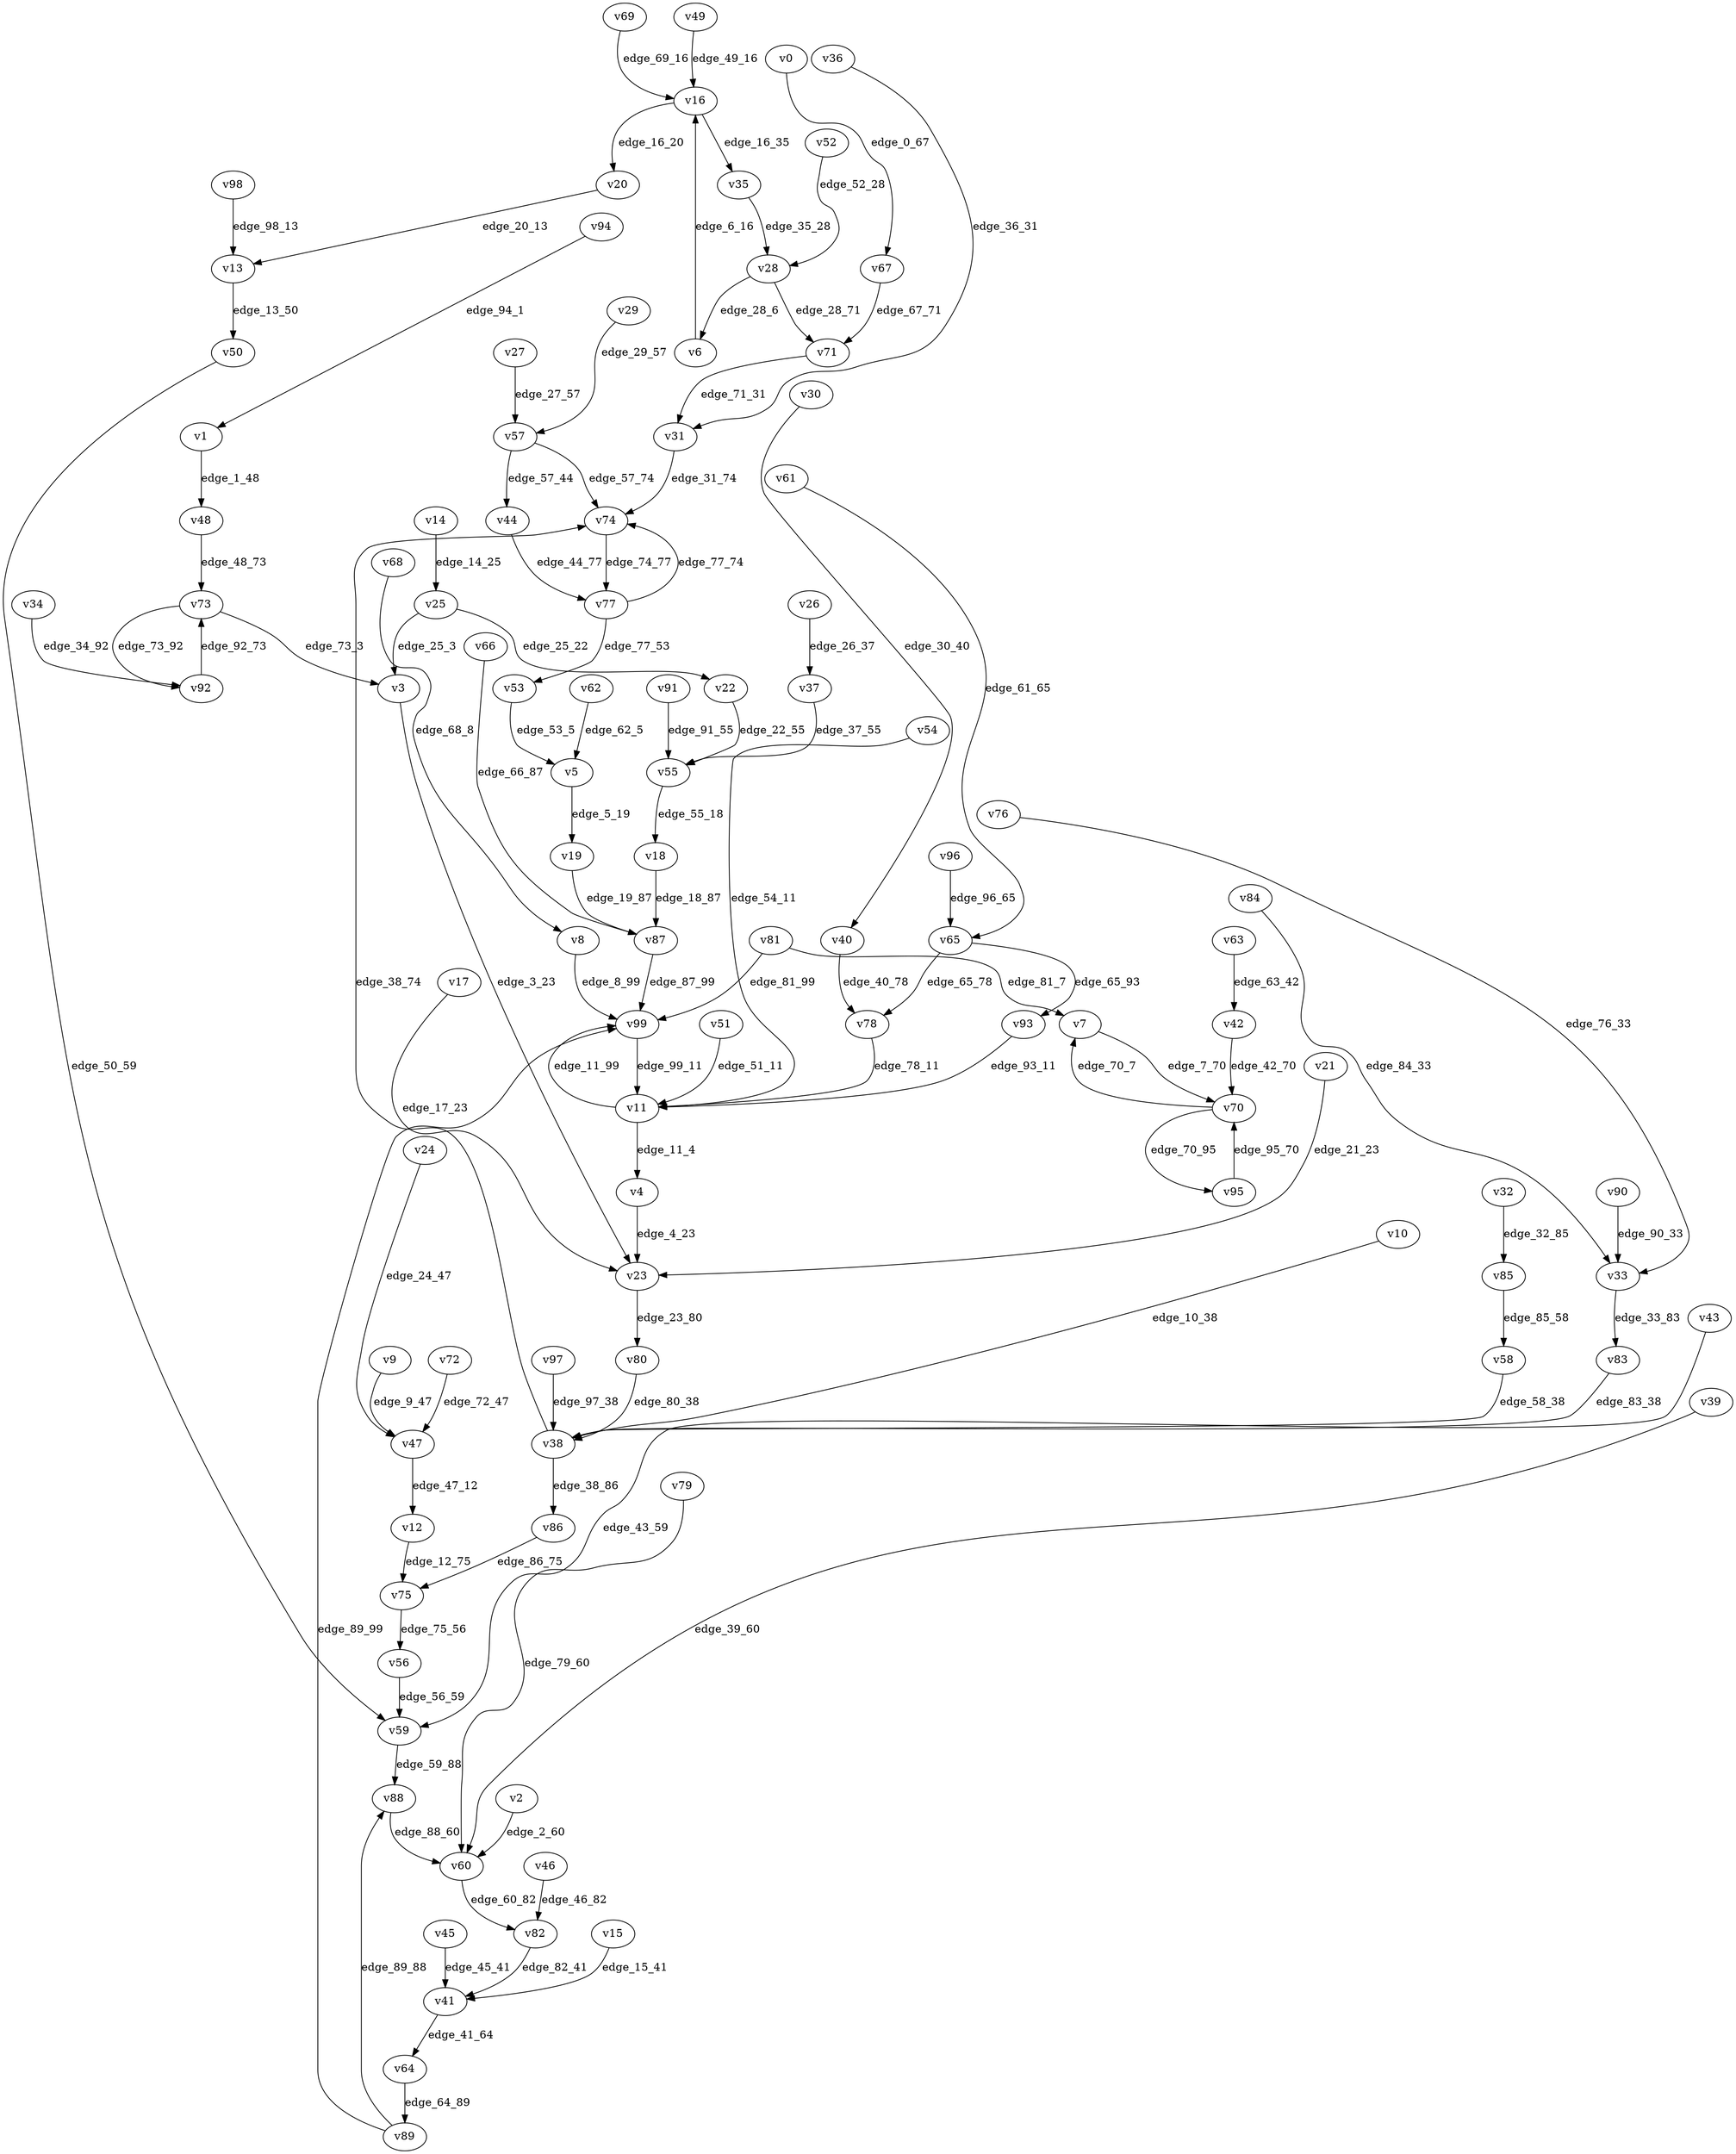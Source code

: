 digraph G {
    // Stochastic discounted game

    v0 [name="v0", player=1];
    v1 [name="v1", player=-1];
    v2 [name="v2", player=1];
    v3 [name="v3", player=1];
    v4 [name="v4", player=0];
    v5 [name="v5", player=-1];
    v6 [name="v6", player=0];
    v7 [name="v7", player=0];
    v8 [name="v8", player=-1];
    v9 [name="v9", player=0];
    v10 [name="v10", player=0];
    v11 [name="v11", player=-1];
    v12 [name="v12", player=1];
    v13 [name="v13", player=-1];
    v14 [name="v14", player=0];
    v15 [name="v15", player=1];
    v16 [name="v16", player=-1];
    v17 [name="v17", player=1];
    v18 [name="v18", player=0];
    v19 [name="v19", player=0];
    v20 [name="v20", player=1];
    v21 [name="v21", player=1];
    v22 [name="v22", player=1];
    v23 [name="v23", player=-1];
    v24 [name="v24", player=1];
    v25 [name="v25", player=-1];
    v26 [name="v26", player=-1];
    v27 [name="v27", player=1];
    v28 [name="v28", player=-1];
    v29 [name="v29", player=1];
    v30 [name="v30", player=0];
    v31 [name="v31", player=-1];
    v32 [name="v32", player=0];
    v33 [name="v33", player=-1];
    v34 [name="v34", player=-1];
    v35 [name="v35", player=1];
    v36 [name="v36", player=1];
    v37 [name="v37", player=0];
    v38 [name="v38", player=-1];
    v39 [name="v39", player=1];
    v40 [name="v40", player=-1];
    v41 [name="v41", player=-1];
    v42 [name="v42", player=0];
    v43 [name="v43", player=0];
    v44 [name="v44", player=1];
    v45 [name="v45", player=0];
    v46 [name="v46", player=-1];
    v47 [name="v47", player=-1];
    v48 [name="v48", player=0];
    v49 [name="v49", player=1];
    v50 [name="v50", player=1];
    v51 [name="v51", player=1];
    v52 [name="v52", player=0];
    v53 [name="v53", player=1];
    v54 [name="v54", player=0];
    v55 [name="v55", player=-1];
    v56 [name="v56", player=1];
    v57 [name="v57", player=-1];
    v58 [name="v58", player=0];
    v59 [name="v59", player=-1];
    v60 [name="v60", player=-1];
    v61 [name="v61", player=0];
    v62 [name="v62", player=1];
    v63 [name="v63", player=-1];
    v64 [name="v64", player=1];
    v65 [name="v65", player=-1];
    v66 [name="v66", player=1];
    v67 [name="v67", player=-1];
    v68 [name="v68", player=0];
    v69 [name="v69", player=1];
    v70 [name="v70", player=-1];
    v71 [name="v71", player=1];
    v72 [name="v72", player=0];
    v73 [name="v73", player=-1];
    v74 [name="v74", player=1];
    v75 [name="v75", player=-1];
    v76 [name="v76", player=0];
    v77 [name="v77", player=-1];
    v78 [name="v78", player=1];
    v79 [name="v79", player=1];
    v80 [name="v80", player=0];
    v81 [name="v81", player=-1];
    v82 [name="v82", player=0];
    v83 [name="v83", player=0];
    v84 [name="v84", player=0];
    v85 [name="v85", player=-1];
    v86 [name="v86", player=1];
    v87 [name="v87", player=-1];
    v88 [name="v88", player=1];
    v89 [name="v89", player=-1];
    v90 [name="v90", player=0];
    v91 [name="v91", player=0];
    v92 [name="v92", player=0];
    v93 [name="v93", player=1];
    v94 [name="v94", player=0];
    v95 [name="v95", player=0];
    v96 [name="v96", player=1];
    v97 [name="v97", player=1];
    v98 [name="v98", player=0];
    v99 [name="v99", player=0];

    v0 -> v67 [label="edge_0_67", weight=-3.262198, discount=0.687486];
    v1 -> v48 [label="edge_1_48", probability=1.000000];
    v2 -> v60 [label="edge_2_60", weight=3.239286, discount=0.722558];
    v3 -> v23 [label="edge_3_23", weight=-7.819536, discount=0.515596];
    v4 -> v23 [label="edge_4_23", weight=7.213582, discount=0.134563];
    v5 -> v19 [label="edge_5_19", probability=1.000000];
    v6 -> v16 [label="edge_6_16", weight=2.576987, discount=0.663905];
    v7 -> v70 [label="edge_7_70", weight=-5.916191, discount=0.266460];
    v8 -> v99 [label="edge_8_99", probability=1.000000];
    v9 -> v47 [label="edge_9_47", weight=2.510201, discount=0.509052];
    v10 -> v38 [label="edge_10_38", weight=-8.638570, discount=0.364236];
    v11 -> v99 [label="edge_11_99", probability=0.649803];
    v11 -> v4 [label="edge_11_4", probability=0.350197];
    v12 -> v75 [label="edge_12_75", weight=-2.181889, discount=0.797759];
    v13 -> v50 [label="edge_13_50", probability=1.000000];
    v14 -> v25 [label="edge_14_25", weight=5.706132, discount=0.874952];
    v15 -> v41 [label="edge_15_41", weight=3.161691, discount=0.132949];
    v16 -> v35 [label="edge_16_35", probability=0.485891];
    v16 -> v20 [label="edge_16_20", probability=0.514109];
    v17 -> v23 [label="edge_17_23", weight=-8.581500, discount=0.136970];
    v18 -> v87 [label="edge_18_87", weight=9.957926, discount=0.183709];
    v19 -> v87 [label="edge_19_87", weight=6.203121, discount=0.603945];
    v20 -> v13 [label="edge_20_13", weight=-8.928602, discount=0.666072];
    v21 -> v23 [label="edge_21_23", weight=-8.533656, discount=0.227144];
    v22 -> v55 [label="edge_22_55", weight=-2.519125, discount=0.848109];
    v23 -> v80 [label="edge_23_80", probability=1.000000];
    v24 -> v47 [label="edge_24_47", weight=-4.449555, discount=0.503376];
    v25 -> v3 [label="edge_25_3", probability=0.431638];
    v25 -> v22 [label="edge_25_22", probability=0.568362];
    v26 -> v37 [label="edge_26_37", probability=1.000000];
    v27 -> v57 [label="edge_27_57", weight=1.437010, discount=0.416486];
    v28 -> v71 [label="edge_28_71", probability=0.444417];
    v28 -> v6 [label="edge_28_6", probability=0.555583];
    v29 -> v57 [label="edge_29_57", weight=-3.464135, discount=0.809982];
    v30 -> v40 [label="edge_30_40", weight=-8.533806, discount=0.480767];
    v31 -> v74 [label="edge_31_74", probability=1.000000];
    v32 -> v85 [label="edge_32_85", weight=1.557223, discount=0.249775];
    v33 -> v83 [label="edge_33_83", probability=1.000000];
    v34 -> v92 [label="edge_34_92", probability=1.000000];
    v35 -> v28 [label="edge_35_28", weight=-5.595601, discount=0.415805];
    v36 -> v31 [label="edge_36_31", weight=-9.793220, discount=0.160856];
    v37 -> v55 [label="edge_37_55", weight=0.898731, discount=0.239706];
    v38 -> v74 [label="edge_38_74", probability=0.412689];
    v38 -> v86 [label="edge_38_86", probability=0.587311];
    v39 -> v60 [label="edge_39_60", weight=-0.066303, discount=0.220502];
    v40 -> v78 [label="edge_40_78", probability=1.000000];
    v41 -> v64 [label="edge_41_64", probability=1.000000];
    v42 -> v70 [label="edge_42_70", weight=5.895472, discount=0.409890];
    v43 -> v59 [label="edge_43_59", weight=-2.797256, discount=0.797167];
    v44 -> v77 [label="edge_44_77", weight=-8.290056, discount=0.643935];
    v45 -> v41 [label="edge_45_41", weight=4.857343, discount=0.463277];
    v46 -> v82 [label="edge_46_82", probability=1.000000];
    v47 -> v12 [label="edge_47_12", probability=1.000000];
    v48 -> v73 [label="edge_48_73", weight=1.025600, discount=0.188318];
    v49 -> v16 [label="edge_49_16", weight=1.625485, discount=0.102458];
    v50 -> v59 [label="edge_50_59", weight=-0.826510, discount=0.370971];
    v51 -> v11 [label="edge_51_11", weight=4.895279, discount=0.877297];
    v52 -> v28 [label="edge_52_28", weight=-5.060396, discount=0.518315];
    v53 -> v5 [label="edge_53_5", weight=4.866637, discount=0.650416];
    v54 -> v11 [label="edge_54_11", weight=-4.661316, discount=0.294341];
    v55 -> v18 [label="edge_55_18", probability=1.000000];
    v56 -> v59 [label="edge_56_59", weight=5.485272, discount=0.618284];
    v57 -> v74 [label="edge_57_74", probability=0.393875];
    v57 -> v44 [label="edge_57_44", probability=0.606125];
    v58 -> v38 [label="edge_58_38", weight=-2.971707, discount=0.845658];
    v59 -> v88 [label="edge_59_88", probability=1.000000];
    v60 -> v82 [label="edge_60_82", probability=1.000000];
    v61 -> v65 [label="edge_61_65", weight=-3.351562, discount=0.318126];
    v62 -> v5 [label="edge_62_5", weight=4.938030, discount=0.740395];
    v63 -> v42 [label="edge_63_42", probability=1.000000];
    v64 -> v89 [label="edge_64_89", weight=4.496816, discount=0.868212];
    v65 -> v78 [label="edge_65_78", probability=0.592198];
    v65 -> v93 [label="edge_65_93", probability=0.407802];
    v66 -> v87 [label="edge_66_87", weight=-9.917312, discount=0.515747];
    v67 -> v71 [label="edge_67_71", probability=1.000000];
    v68 -> v8 [label="edge_68_8", weight=-1.035879, discount=0.479103];
    v69 -> v16 [label="edge_69_16", weight=-8.871252, discount=0.874082];
    v70 -> v95 [label="edge_70_95", probability=0.383845];
    v70 -> v7 [label="edge_70_7", probability=0.616155];
    v71 -> v31 [label="edge_71_31", weight=-8.585257, discount=0.314275];
    v72 -> v47 [label="edge_72_47", weight=2.753014, discount=0.223597];
    v73 -> v3 [label="edge_73_3", probability=0.541941];
    v73 -> v92 [label="edge_73_92", probability=0.458059];
    v74 -> v77 [label="edge_74_77", weight=7.099071, discount=0.717536];
    v75 -> v56 [label="edge_75_56", probability=1.000000];
    v76 -> v33 [label="edge_76_33", weight=-1.179204, discount=0.832458];
    v77 -> v53 [label="edge_77_53", probability=0.595999];
    v77 -> v74 [label="edge_77_74", probability=0.404001];
    v78 -> v11 [label="edge_78_11", weight=-7.306472, discount=0.410602];
    v79 -> v60 [label="edge_79_60", weight=-8.805055, discount=0.432859];
    v80 -> v38 [label="edge_80_38", weight=4.867170, discount=0.824288];
    v81 -> v99 [label="edge_81_99", probability=0.487394];
    v81 -> v7 [label="edge_81_7", probability=0.512606];
    v82 -> v41 [label="edge_82_41", weight=-5.505148, discount=0.228128];
    v83 -> v38 [label="edge_83_38", weight=-9.167275, discount=0.864561];
    v84 -> v33 [label="edge_84_33", weight=-5.459195, discount=0.440436];
    v85 -> v58 [label="edge_85_58", probability=1.000000];
    v86 -> v75 [label="edge_86_75", weight=-9.837515, discount=0.448343];
    v87 -> v99 [label="edge_87_99", probability=1.000000];
    v88 -> v60 [label="edge_88_60", weight=3.197475, discount=0.712112];
    v89 -> v99 [label="edge_89_99", probability=0.676251];
    v89 -> v88 [label="edge_89_88", probability=0.323749];
    v90 -> v33 [label="edge_90_33", weight=3.722345, discount=0.471463];
    v91 -> v55 [label="edge_91_55", weight=7.674131, discount=0.866316];
    v92 -> v73 [label="edge_92_73", weight=5.210971, discount=0.749719];
    v93 -> v11 [label="edge_93_11", weight=-6.494929, discount=0.327450];
    v94 -> v1 [label="edge_94_1", weight=0.795301, discount=0.336745];
    v95 -> v70 [label="edge_95_70", weight=9.414040, discount=0.604521];
    v96 -> v65 [label="edge_96_65", weight=7.487852, discount=0.162088];
    v97 -> v38 [label="edge_97_38", weight=8.565944, discount=0.281830];
    v98 -> v13 [label="edge_98_13", weight=7.152932, discount=0.359090];
    v99 -> v11 [label="edge_99_11", weight=8.015581, discount=0.207693];
}
